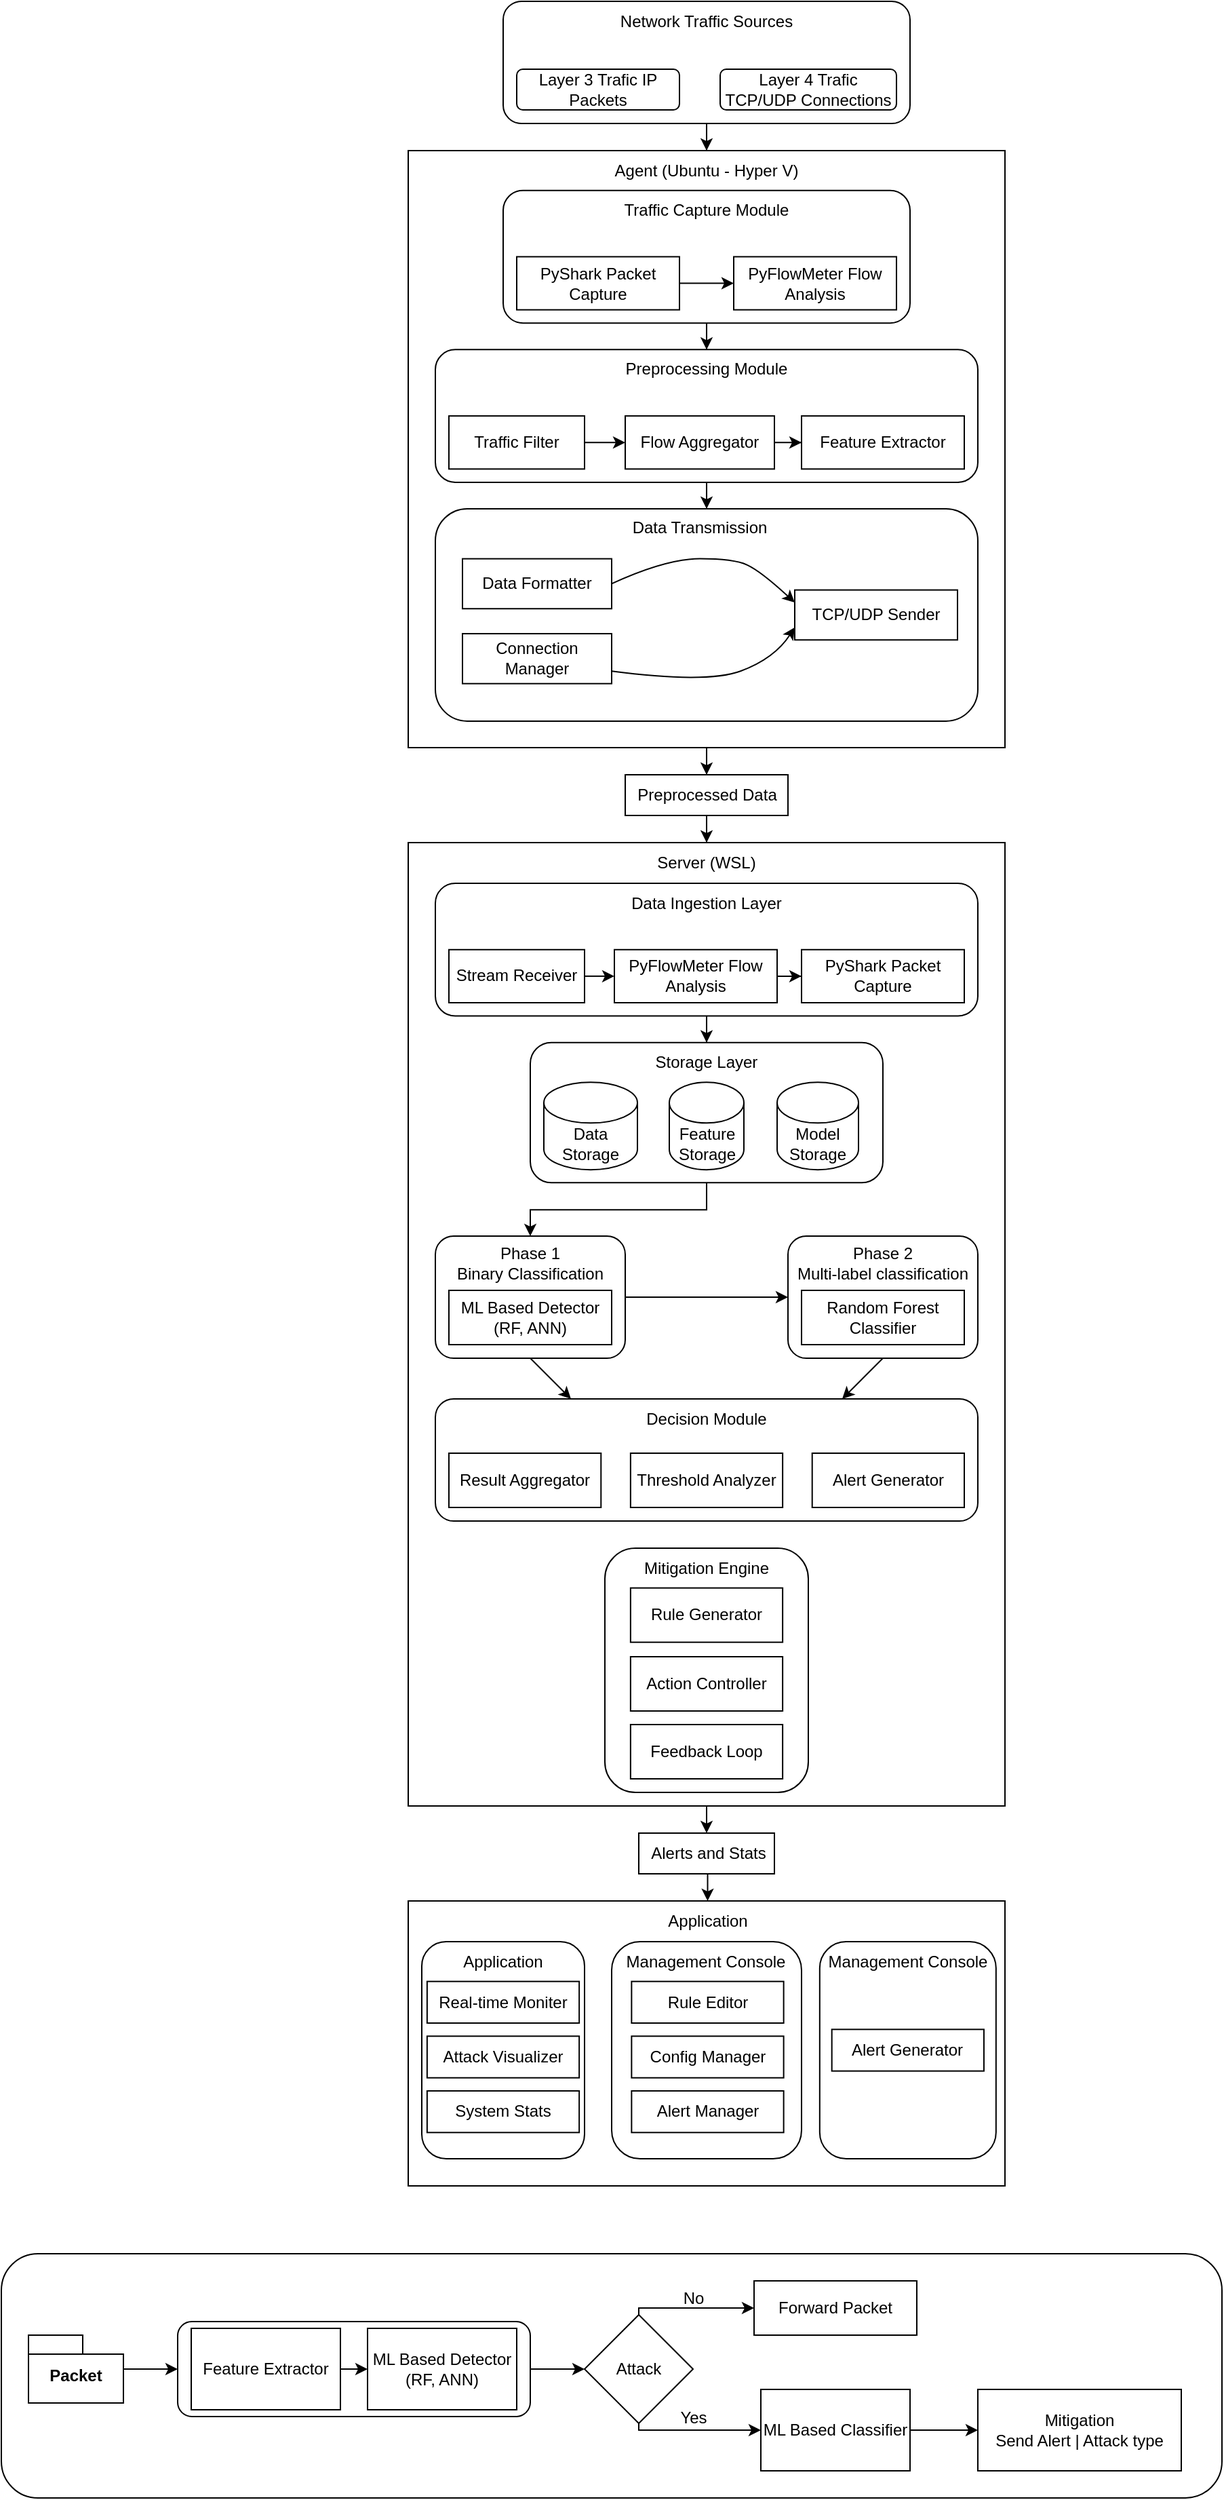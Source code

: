 <mxfile version="26.0.5">
  <diagram name="Page-1" id="UEF_HRW6o0hjfxFKfZXa">
    <mxGraphModel dx="3514" dy="1636" grid="1" gridSize="10" guides="1" tooltips="1" connect="1" arrows="1" fold="1" page="1" pageScale="1" pageWidth="850" pageHeight="1100" math="0" shadow="0">
      <root>
        <mxCell id="0" />
        <mxCell id="1" parent="0" />
        <mxCell id="zoOckavbjNfxGauyGle3-395" value="" style="rounded=0;whiteSpace=wrap;html=1;" vertex="1" parent="1">
          <mxGeometry x="830" y="1620" width="100" height="30" as="geometry" />
        </mxCell>
        <mxCell id="zoOckavbjNfxGauyGle3-356" value="" style="rounded=0;whiteSpace=wrap;html=1;" vertex="1" parent="1">
          <mxGeometry x="820" y="840" width="120" height="30" as="geometry" />
        </mxCell>
        <mxCell id="zoOckavbjNfxGauyGle3-307" style="edgeStyle=orthogonalEdgeStyle;rounded=0;orthogonalLoop=1;jettySize=auto;html=1;" edge="1" parent="1" source="zoOckavbjNfxGauyGle3-134" target="zoOckavbjNfxGauyGle3-277">
          <mxGeometry relative="1" as="geometry" />
        </mxCell>
        <mxCell id="zoOckavbjNfxGauyGle3-134" value="" style="rounded=1;whiteSpace=wrap;html=1;" vertex="1" parent="1">
          <mxGeometry x="730" y="270" width="300" height="90" as="geometry" />
        </mxCell>
        <mxCell id="zoOckavbjNfxGauyGle3-184" value="Layer 3 Trafic IP Packets" style="rounded=1;whiteSpace=wrap;html=1;" vertex="1" parent="1">
          <mxGeometry x="740" y="320" width="120" height="30" as="geometry" />
        </mxCell>
        <mxCell id="zoOckavbjNfxGauyGle3-185" value="Layer 4 Trafic TCP/UDP Connections" style="rounded=1;whiteSpace=wrap;html=1;" vertex="1" parent="1">
          <mxGeometry x="890" y="320" width="130" height="30" as="geometry" />
        </mxCell>
        <mxCell id="zoOckavbjNfxGauyGle3-239" value="Network Traffic Sources" style="text;html=1;align=center;verticalAlign=middle;whiteSpace=wrap;rounded=0;" vertex="1" parent="1">
          <mxGeometry x="810" y="270" width="140" height="30" as="geometry" />
        </mxCell>
        <mxCell id="zoOckavbjNfxGauyGle3-396" style="edgeStyle=orthogonalEdgeStyle;rounded=0;orthogonalLoop=1;jettySize=auto;html=1;entryX=0.5;entryY=0;entryDx=0;entryDy=0;" edge="1" parent="1" source="zoOckavbjNfxGauyGle3-317" target="zoOckavbjNfxGauyGle3-392">
          <mxGeometry relative="1" as="geometry" />
        </mxCell>
        <mxCell id="zoOckavbjNfxGauyGle3-317" value="" style="rounded=0;whiteSpace=wrap;html=1;" vertex="1" parent="1">
          <mxGeometry x="660" y="890" width="440" height="710" as="geometry" />
        </mxCell>
        <mxCell id="zoOckavbjNfxGauyGle3-318" value="" style="edgeStyle=orthogonalEdgeStyle;rounded=0;orthogonalLoop=1;jettySize=auto;html=1;" edge="1" parent="1" source="zoOckavbjNfxGauyGle3-319" target="zoOckavbjNfxGauyGle3-330">
          <mxGeometry relative="1" as="geometry" />
        </mxCell>
        <mxCell id="zoOckavbjNfxGauyGle3-319" value="" style="rounded=1;whiteSpace=wrap;html=1;" vertex="1" parent="1">
          <mxGeometry x="680" y="920" width="400" height="97.78" as="geometry" />
        </mxCell>
        <mxCell id="zoOckavbjNfxGauyGle3-320" style="edgeStyle=orthogonalEdgeStyle;rounded=0;orthogonalLoop=1;jettySize=auto;html=1;exitX=1;exitY=0.5;exitDx=0;exitDy=0;entryX=0;entryY=0.5;entryDx=0;entryDy=0;" edge="1" parent="1" source="zoOckavbjNfxGauyGle3-321" target="zoOckavbjNfxGauyGle3-322">
          <mxGeometry relative="1" as="geometry" />
        </mxCell>
        <mxCell id="zoOckavbjNfxGauyGle3-321" value="Stream Receiver" style="rounded=0;whiteSpace=wrap;html=1;" vertex="1" parent="1">
          <mxGeometry x="690" y="968.89" width="100" height="39.11" as="geometry" />
        </mxCell>
        <mxCell id="zoOckavbjNfxGauyGle3-340" value="" style="edgeStyle=orthogonalEdgeStyle;rounded=0;orthogonalLoop=1;jettySize=auto;html=1;" edge="1" parent="1" source="zoOckavbjNfxGauyGle3-322" target="zoOckavbjNfxGauyGle3-339">
          <mxGeometry relative="1" as="geometry" />
        </mxCell>
        <mxCell id="zoOckavbjNfxGauyGle3-322" value="PyFlowMeter Flow Analysis" style="rounded=0;whiteSpace=wrap;html=1;" vertex="1" parent="1">
          <mxGeometry x="812" y="968.892" width="120" height="39.111" as="geometry" />
        </mxCell>
        <mxCell id="zoOckavbjNfxGauyGle3-323" value="Data Ingestion Layer" style="text;html=1;align=center;verticalAlign=middle;whiteSpace=wrap;rounded=0;" vertex="1" parent="1">
          <mxGeometry x="810" y="920.003" width="140" height="29.333" as="geometry" />
        </mxCell>
        <mxCell id="zoOckavbjNfxGauyGle3-359" style="edgeStyle=orthogonalEdgeStyle;rounded=0;orthogonalLoop=1;jettySize=auto;html=1;entryX=0.5;entryY=0;entryDx=0;entryDy=0;" edge="1" parent="1" source="zoOckavbjNfxGauyGle3-325" target="zoOckavbjNfxGauyGle3-357">
          <mxGeometry relative="1" as="geometry" />
        </mxCell>
        <mxCell id="zoOckavbjNfxGauyGle3-325" value="" style="rounded=1;whiteSpace=wrap;html=1;" vertex="1" parent="1">
          <mxGeometry x="750" y="1037.34" width="260" height="103.33" as="geometry" />
        </mxCell>
        <mxCell id="zoOckavbjNfxGauyGle3-330" value="Storage Layer" style="text;html=1;align=center;verticalAlign=middle;whiteSpace=wrap;rounded=0;" vertex="1" parent="1">
          <mxGeometry x="810" y="1037.337" width="140" height="29.333" as="geometry" />
        </mxCell>
        <mxCell id="zoOckavbjNfxGauyGle3-338" value="Server (WSL)" style="text;html=1;align=center;verticalAlign=middle;whiteSpace=wrap;rounded=0;" vertex="1" parent="1">
          <mxGeometry x="810" y="890" width="140" height="29.333" as="geometry" />
        </mxCell>
        <mxCell id="zoOckavbjNfxGauyGle3-339" value="PyShark Packet Capture" style="rounded=0;whiteSpace=wrap;html=1;" vertex="1" parent="1">
          <mxGeometry x="950" y="968.892" width="120" height="39.111" as="geometry" />
        </mxCell>
        <mxCell id="zoOckavbjNfxGauyGle3-341" value="Data Storage" style="shape=cylinder3;whiteSpace=wrap;html=1;boundedLbl=1;backgroundOutline=1;size=15;" vertex="1" parent="1">
          <mxGeometry x="760" y="1066.67" width="69" height="64.44" as="geometry" />
        </mxCell>
        <mxCell id="zoOckavbjNfxGauyGle3-342" value="Feature Storage" style="shape=cylinder3;whiteSpace=wrap;html=1;boundedLbl=1;backgroundOutline=1;size=15;" vertex="1" parent="1">
          <mxGeometry x="852.5" y="1066.67" width="55" height="64.44" as="geometry" />
        </mxCell>
        <mxCell id="zoOckavbjNfxGauyGle3-343" value="Model Storage" style="shape=cylinder3;whiteSpace=wrap;html=1;boundedLbl=1;backgroundOutline=1;size=15;" vertex="1" parent="1">
          <mxGeometry x="932" y="1066.67" width="60" height="64.44" as="geometry" />
        </mxCell>
        <mxCell id="zoOckavbjNfxGauyGle3-354" style="edgeStyle=orthogonalEdgeStyle;rounded=0;orthogonalLoop=1;jettySize=auto;html=1;" edge="1" parent="1" source="zoOckavbjNfxGauyGle3-277" target="zoOckavbjNfxGauyGle3-352">
          <mxGeometry relative="1" as="geometry" />
        </mxCell>
        <mxCell id="zoOckavbjNfxGauyGle3-277" value="" style="rounded=0;whiteSpace=wrap;html=1;" vertex="1" parent="1">
          <mxGeometry x="660" y="380" width="440" height="440" as="geometry" />
        </mxCell>
        <mxCell id="zoOckavbjNfxGauyGle3-293" value="" style="edgeStyle=orthogonalEdgeStyle;rounded=0;orthogonalLoop=1;jettySize=auto;html=1;" edge="1" parent="1" source="zoOckavbjNfxGauyGle3-279" target="zoOckavbjNfxGauyGle3-289">
          <mxGeometry relative="1" as="geometry" />
        </mxCell>
        <mxCell id="zoOckavbjNfxGauyGle3-279" value="" style="rounded=1;whiteSpace=wrap;html=1;" vertex="1" parent="1">
          <mxGeometry x="730" y="409.333" width="300" height="97.778" as="geometry" />
        </mxCell>
        <mxCell id="zoOckavbjNfxGauyGle3-280" style="edgeStyle=orthogonalEdgeStyle;rounded=0;orthogonalLoop=1;jettySize=auto;html=1;exitX=1;exitY=0.5;exitDx=0;exitDy=0;entryX=0;entryY=0.5;entryDx=0;entryDy=0;" edge="1" parent="1" source="zoOckavbjNfxGauyGle3-281" target="zoOckavbjNfxGauyGle3-282">
          <mxGeometry relative="1" as="geometry" />
        </mxCell>
        <mxCell id="zoOckavbjNfxGauyGle3-281" value="PyShark Packet Capture" style="rounded=0;whiteSpace=wrap;html=1;" vertex="1" parent="1">
          <mxGeometry x="740" y="458.222" width="120" height="39.111" as="geometry" />
        </mxCell>
        <mxCell id="zoOckavbjNfxGauyGle3-282" value="PyFlowMeter Flow Analysis" style="rounded=0;whiteSpace=wrap;html=1;" vertex="1" parent="1">
          <mxGeometry x="900" y="458.222" width="120" height="39.111" as="geometry" />
        </mxCell>
        <mxCell id="zoOckavbjNfxGauyGle3-283" value="Traffic Capture Module" style="text;html=1;align=center;verticalAlign=middle;whiteSpace=wrap;rounded=0;" vertex="1" parent="1">
          <mxGeometry x="810" y="409.333" width="140" height="29.333" as="geometry" />
        </mxCell>
        <mxCell id="zoOckavbjNfxGauyGle3-303" style="edgeStyle=orthogonalEdgeStyle;rounded=0;orthogonalLoop=1;jettySize=auto;html=1;" edge="1" parent="1" source="zoOckavbjNfxGauyGle3-286" target="zoOckavbjNfxGauyGle3-295">
          <mxGeometry relative="1" as="geometry" />
        </mxCell>
        <mxCell id="zoOckavbjNfxGauyGle3-286" value="" style="rounded=1;whiteSpace=wrap;html=1;" vertex="1" parent="1">
          <mxGeometry x="680" y="526.667" width="400" height="97.778" as="geometry" />
        </mxCell>
        <mxCell id="zoOckavbjNfxGauyGle3-291" value="" style="edgeStyle=orthogonalEdgeStyle;rounded=0;orthogonalLoop=1;jettySize=auto;html=1;" edge="1" parent="1" source="zoOckavbjNfxGauyGle3-287" target="zoOckavbjNfxGauyGle3-288">
          <mxGeometry relative="1" as="geometry" />
        </mxCell>
        <mxCell id="zoOckavbjNfxGauyGle3-287" value="Traffic Filter" style="rounded=0;whiteSpace=wrap;html=1;" vertex="1" parent="1">
          <mxGeometry x="690" y="575.556" width="100" height="39.111" as="geometry" />
        </mxCell>
        <mxCell id="zoOckavbjNfxGauyGle3-292" value="" style="edgeStyle=orthogonalEdgeStyle;rounded=0;orthogonalLoop=1;jettySize=auto;html=1;" edge="1" parent="1" source="zoOckavbjNfxGauyGle3-288" target="zoOckavbjNfxGauyGle3-290">
          <mxGeometry relative="1" as="geometry" />
        </mxCell>
        <mxCell id="zoOckavbjNfxGauyGle3-288" value="Flow Aggregator" style="rounded=0;whiteSpace=wrap;html=1;" vertex="1" parent="1">
          <mxGeometry x="820" y="575.556" width="110" height="39.111" as="geometry" />
        </mxCell>
        <mxCell id="zoOckavbjNfxGauyGle3-289" value="Preprocessing Module" style="text;html=1;align=center;verticalAlign=middle;whiteSpace=wrap;rounded=0;" vertex="1" parent="1">
          <mxGeometry x="810" y="526.667" width="140" height="29.333" as="geometry" />
        </mxCell>
        <mxCell id="zoOckavbjNfxGauyGle3-290" value="Feature Extractor" style="rounded=0;whiteSpace=wrap;html=1;" vertex="1" parent="1">
          <mxGeometry x="950" y="575.556" width="120" height="39.111" as="geometry" />
        </mxCell>
        <mxCell id="zoOckavbjNfxGauyGle3-315" value="Agent (Ubuntu - Hyper V)" style="text;html=1;align=center;verticalAlign=middle;whiteSpace=wrap;rounded=0;" vertex="1" parent="1">
          <mxGeometry x="810" y="380" width="140" height="29.333" as="geometry" />
        </mxCell>
        <mxCell id="zoOckavbjNfxGauyGle3-295" value="" style="rounded=1;whiteSpace=wrap;html=1;" vertex="1" parent="1">
          <mxGeometry x="680" y="644" width="400" height="156.444" as="geometry" />
        </mxCell>
        <mxCell id="zoOckavbjNfxGauyGle3-296" value="Data Formatter" style="rounded=0;whiteSpace=wrap;html=1;" vertex="1" parent="1">
          <mxGeometry x="700" y="680.81" width="110" height="36.81" as="geometry" />
        </mxCell>
        <mxCell id="zoOckavbjNfxGauyGle3-297" value="Connection Manager" style="rounded=0;whiteSpace=wrap;html=1;" vertex="1" parent="1">
          <mxGeometry x="700" y="736.026" width="110" height="36.81" as="geometry" />
        </mxCell>
        <mxCell id="zoOckavbjNfxGauyGle3-298" value="Data Transmission" style="text;html=1;align=center;verticalAlign=middle;whiteSpace=wrap;rounded=0;" vertex="1" parent="1">
          <mxGeometry x="805" y="644" width="140" height="27.608" as="geometry" />
        </mxCell>
        <mxCell id="zoOckavbjNfxGauyGle3-299" value="TCP/UDP Sender" style="rounded=0;whiteSpace=wrap;html=1;" vertex="1" parent="1">
          <mxGeometry x="945" y="703.817" width="120" height="36.81" as="geometry" />
        </mxCell>
        <mxCell id="zoOckavbjNfxGauyGle3-300" value="" style="curved=1;endArrow=classic;html=1;rounded=0;exitX=1;exitY=0.5;exitDx=0;exitDy=0;entryX=0;entryY=0.25;entryDx=0;entryDy=0;" edge="1" parent="1" source="zoOckavbjNfxGauyGle3-296" target="zoOckavbjNfxGauyGle3-299">
          <mxGeometry width="50" height="50" relative="1" as="geometry">
            <mxPoint x="850" y="680.81" as="sourcePoint" />
            <mxPoint x="900" y="634.797" as="targetPoint" />
            <Array as="points">
              <mxPoint x="850" y="680.81" />
              <mxPoint x="900" y="680.81" />
              <mxPoint x="920" y="690.013" />
            </Array>
          </mxGeometry>
        </mxCell>
        <mxCell id="zoOckavbjNfxGauyGle3-301" value="" style="curved=1;endArrow=classic;html=1;rounded=0;exitX=1;exitY=0.75;exitDx=0;exitDy=0;entryX=0;entryY=0.75;entryDx=0;entryDy=0;" edge="1" parent="1" source="zoOckavbjNfxGauyGle3-297" target="zoOckavbjNfxGauyGle3-299">
          <mxGeometry width="50" height="50" relative="1" as="geometry">
            <mxPoint x="835" y="759.033" as="sourcePoint" />
            <mxPoint x="945" y="772.837" as="targetPoint" />
            <Array as="points">
              <mxPoint x="880" y="772.837" />
              <mxPoint x="930" y="754.431" />
            </Array>
          </mxGeometry>
        </mxCell>
        <mxCell id="zoOckavbjNfxGauyGle3-355" value="" style="edgeStyle=orthogonalEdgeStyle;rounded=0;orthogonalLoop=1;jettySize=auto;html=1;" edge="1" parent="1" source="zoOckavbjNfxGauyGle3-352" target="zoOckavbjNfxGauyGle3-338">
          <mxGeometry relative="1" as="geometry" />
        </mxCell>
        <mxCell id="zoOckavbjNfxGauyGle3-352" value="Preprocessed Data" style="text;html=1;align=center;verticalAlign=middle;resizable=0;points=[];autosize=1;strokeColor=none;fillColor=none;" vertex="1" parent="1">
          <mxGeometry x="815" y="840" width="130" height="30" as="geometry" />
        </mxCell>
        <mxCell id="zoOckavbjNfxGauyGle3-369" style="edgeStyle=orthogonalEdgeStyle;rounded=0;orthogonalLoop=1;jettySize=auto;html=1;entryX=0;entryY=0.5;entryDx=0;entryDy=0;" edge="1" parent="1" source="zoOckavbjNfxGauyGle3-357" target="zoOckavbjNfxGauyGle3-365">
          <mxGeometry relative="1" as="geometry" />
        </mxCell>
        <mxCell id="zoOckavbjNfxGauyGle3-357" value="" style="rounded=1;whiteSpace=wrap;html=1;" vertex="1" parent="1">
          <mxGeometry x="680" y="1180" width="140" height="90" as="geometry" />
        </mxCell>
        <mxCell id="zoOckavbjNfxGauyGle3-360" value="ML Based Detector&lt;div&gt;(RF, ANN)&lt;/div&gt;" style="rounded=0;whiteSpace=wrap;html=1;" vertex="1" parent="1">
          <mxGeometry x="690" y="1220" width="120" height="40" as="geometry" />
        </mxCell>
        <mxCell id="zoOckavbjNfxGauyGle3-362" value="Phase 1&lt;br&gt;Binary Classification" style="text;html=1;align=center;verticalAlign=middle;whiteSpace=wrap;rounded=0;" vertex="1" parent="1">
          <mxGeometry x="680" y="1185.667" width="140" height="29.333" as="geometry" />
        </mxCell>
        <mxCell id="zoOckavbjNfxGauyGle3-372" value="" style="group" vertex="1" connectable="0" parent="1">
          <mxGeometry x="940" y="1180" width="140" height="90" as="geometry" />
        </mxCell>
        <mxCell id="zoOckavbjNfxGauyGle3-365" value="" style="rounded=1;whiteSpace=wrap;html=1;" vertex="1" parent="zoOckavbjNfxGauyGle3-372">
          <mxGeometry width="140" height="90" as="geometry" />
        </mxCell>
        <mxCell id="zoOckavbjNfxGauyGle3-366" value="Random Forest Classifier" style="rounded=0;whiteSpace=wrap;html=1;" vertex="1" parent="zoOckavbjNfxGauyGle3-372">
          <mxGeometry x="10" y="40" width="120" height="40" as="geometry" />
        </mxCell>
        <mxCell id="zoOckavbjNfxGauyGle3-367" value="Phase 2&lt;div&gt;Multi-label classification&lt;/div&gt;" style="text;html=1;align=center;verticalAlign=middle;whiteSpace=wrap;rounded=0;" vertex="1" parent="zoOckavbjNfxGauyGle3-372">
          <mxGeometry y="5.667" width="140" height="29.333" as="geometry" />
        </mxCell>
        <mxCell id="zoOckavbjNfxGauyGle3-374" value="" style="rounded=1;whiteSpace=wrap;html=1;" vertex="1" parent="1">
          <mxGeometry x="680" y="1300" width="400" height="90" as="geometry" />
        </mxCell>
        <mxCell id="zoOckavbjNfxGauyGle3-375" value="Result Aggregator" style="rounded=0;whiteSpace=wrap;html=1;" vertex="1" parent="1">
          <mxGeometry x="690" y="1340" width="112.14" height="40" as="geometry" />
        </mxCell>
        <mxCell id="zoOckavbjNfxGauyGle3-376" value="Decision Module" style="text;html=1;align=center;verticalAlign=middle;whiteSpace=wrap;rounded=0;" vertex="1" parent="1">
          <mxGeometry x="825" y="1300" width="110" height="29.33" as="geometry" />
        </mxCell>
        <mxCell id="zoOckavbjNfxGauyGle3-377" value="Threshold Analyzer" style="rounded=0;whiteSpace=wrap;html=1;" vertex="1" parent="1">
          <mxGeometry x="823.93" y="1340" width="112.14" height="40" as="geometry" />
        </mxCell>
        <mxCell id="zoOckavbjNfxGauyGle3-378" value="Alert Generator" style="rounded=0;whiteSpace=wrap;html=1;" vertex="1" parent="1">
          <mxGeometry x="957.86" y="1340" width="112.14" height="40" as="geometry" />
        </mxCell>
        <mxCell id="zoOckavbjNfxGauyGle3-380" value="" style="endArrow=classic;html=1;rounded=0;exitX=0.5;exitY=1;exitDx=0;exitDy=0;entryX=0.25;entryY=0;entryDx=0;entryDy=0;" edge="1" parent="1" source="zoOckavbjNfxGauyGle3-357" target="zoOckavbjNfxGauyGle3-374">
          <mxGeometry width="50" height="50" relative="1" as="geometry">
            <mxPoint x="900" y="1230" as="sourcePoint" />
            <mxPoint x="950" y="1180" as="targetPoint" />
          </mxGeometry>
        </mxCell>
        <mxCell id="zoOckavbjNfxGauyGle3-381" value="" style="endArrow=classic;html=1;rounded=0;exitX=0.5;exitY=1;exitDx=0;exitDy=0;entryX=0.75;entryY=0;entryDx=0;entryDy=0;" edge="1" parent="1" source="zoOckavbjNfxGauyGle3-365" target="zoOckavbjNfxGauyGle3-374">
          <mxGeometry width="50" height="50" relative="1" as="geometry">
            <mxPoint x="900" y="1230" as="sourcePoint" />
            <mxPoint x="950" y="1180" as="targetPoint" />
          </mxGeometry>
        </mxCell>
        <mxCell id="zoOckavbjNfxGauyGle3-382" value="" style="rounded=1;whiteSpace=wrap;html=1;" vertex="1" parent="1">
          <mxGeometry x="805" y="1410" width="150" height="180" as="geometry" />
        </mxCell>
        <mxCell id="zoOckavbjNfxGauyGle3-384" value="Mitigation Engine" style="text;html=1;align=center;verticalAlign=middle;whiteSpace=wrap;rounded=0;" vertex="1" parent="1">
          <mxGeometry x="825" y="1410" width="110" height="29.33" as="geometry" />
        </mxCell>
        <mxCell id="zoOckavbjNfxGauyGle3-385" value="Rule Generator" style="rounded=0;whiteSpace=wrap;html=1;" vertex="1" parent="1">
          <mxGeometry x="823.93" y="1439.33" width="112.14" height="40" as="geometry" />
        </mxCell>
        <mxCell id="zoOckavbjNfxGauyGle3-386" value="Action Controller" style="rounded=0;whiteSpace=wrap;html=1;" vertex="1" parent="1">
          <mxGeometry x="823.93" y="1490" width="112.14" height="40" as="geometry" />
        </mxCell>
        <mxCell id="zoOckavbjNfxGauyGle3-387" value="Feedback Loop" style="rounded=0;whiteSpace=wrap;html=1;" vertex="1" parent="1">
          <mxGeometry x="823.93" y="1540" width="112.14" height="40" as="geometry" />
        </mxCell>
        <mxCell id="zoOckavbjNfxGauyGle3-389" value="" style="rounded=0;whiteSpace=wrap;html=1;" vertex="1" parent="1">
          <mxGeometry x="660" y="1670" width="440" height="210" as="geometry" />
        </mxCell>
        <mxCell id="zoOckavbjNfxGauyGle3-390" value="Application" style="text;html=1;align=center;verticalAlign=middle;whiteSpace=wrap;rounded=0;" vertex="1" parent="1">
          <mxGeometry x="810.75" y="1670" width="140" height="29.333" as="geometry" />
        </mxCell>
        <mxCell id="zoOckavbjNfxGauyGle3-398" style="edgeStyle=orthogonalEdgeStyle;rounded=0;orthogonalLoop=1;jettySize=auto;html=1;entryX=0.5;entryY=0;entryDx=0;entryDy=0;" edge="1" parent="1" source="zoOckavbjNfxGauyGle3-392" target="zoOckavbjNfxGauyGle3-389">
          <mxGeometry relative="1" as="geometry" />
        </mxCell>
        <mxCell id="zoOckavbjNfxGauyGle3-392" value="Alerts and Stats" style="text;html=1;align=center;verticalAlign=middle;whiteSpace=wrap;rounded=0;" vertex="1" parent="1">
          <mxGeometry x="829.5" y="1620" width="102.5" height="30" as="geometry" />
        </mxCell>
        <mxCell id="zoOckavbjNfxGauyGle3-399" value="" style="rounded=1;whiteSpace=wrap;html=1;" vertex="1" parent="1">
          <mxGeometry x="670" y="1700" width="120" height="160" as="geometry" />
        </mxCell>
        <mxCell id="zoOckavbjNfxGauyGle3-400" value="" style="rounded=1;whiteSpace=wrap;html=1;" vertex="1" parent="1">
          <mxGeometry x="810" y="1700" width="140" height="160" as="geometry" />
        </mxCell>
        <mxCell id="zoOckavbjNfxGauyGle3-401" value="" style="rounded=1;whiteSpace=wrap;html=1;" vertex="1" parent="1">
          <mxGeometry x="963.41" y="1700" width="130" height="160" as="geometry" />
        </mxCell>
        <mxCell id="zoOckavbjNfxGauyGle3-402" value="Application" style="text;html=1;align=center;verticalAlign=middle;whiteSpace=wrap;rounded=0;" vertex="1" parent="1">
          <mxGeometry x="686.07" y="1700" width="87.86" height="29.33" as="geometry" />
        </mxCell>
        <mxCell id="zoOckavbjNfxGauyGle3-403" value="Real-time Moniter&lt;span style=&quot;color: rgba(0, 0, 0, 0); font-family: monospace; font-size: 0px; text-align: start; text-wrap-mode: nowrap;&quot;&gt;%3CmxGraphModel%3E%3Croot%3E%3CmxCell%20id%3D%220%22%2F%3E%3CmxCell%20id%3D%221%22%20parent%3D%220%22%2F%3E%3CmxCell%20id%3D%222%22%20value%3D%22Action%20Controller%22%20style%3D%22rounded%3D0%3BwhiteSpace%3Dwrap%3Bhtml%3D1%3B%22%20vertex%3D%221%22%20parent%3D%221%22%3E%3CmxGeometry%20x%3D%22823.93%22%20y%3D%221490%22%20width%3D%22112.14%22%20height%3D%2240%22%20as%3D%22geometry%22%2F%3E%3C%2FmxCell%3E%3C%2Froot%3E%3C%2FmxGraphModel%3E&lt;/span&gt;" style="rounded=0;whiteSpace=wrap;html=1;" vertex="1" parent="1">
          <mxGeometry x="673.93" y="1729.33" width="112.14" height="30.67" as="geometry" />
        </mxCell>
        <mxCell id="zoOckavbjNfxGauyGle3-404" value="" style="group" vertex="1" connectable="0" parent="1">
          <mxGeometry x="360" y="1930" width="900" height="180" as="geometry" />
        </mxCell>
        <mxCell id="zoOckavbjNfxGauyGle3-188" value="" style="rounded=1;whiteSpace=wrap;html=1;container=0;" vertex="1" parent="zoOckavbjNfxGauyGle3-404">
          <mxGeometry width="900" height="180" as="geometry" />
        </mxCell>
        <mxCell id="zoOckavbjNfxGauyGle3-189" value="" style="edgeStyle=orthogonalEdgeStyle;rounded=0;orthogonalLoop=1;jettySize=auto;html=1;" edge="1" parent="zoOckavbjNfxGauyGle3-404" source="zoOckavbjNfxGauyGle3-190" target="zoOckavbjNfxGauyGle3-192">
          <mxGeometry relative="1" as="geometry" />
        </mxCell>
        <mxCell id="zoOckavbjNfxGauyGle3-190" value="Packet" style="shape=folder;fontStyle=1;spacingTop=10;tabWidth=40;tabHeight=14;tabPosition=left;html=1;whiteSpace=wrap;container=0;" vertex="1" parent="zoOckavbjNfxGauyGle3-404">
          <mxGeometry x="20" y="60" width="70" height="50" as="geometry" />
        </mxCell>
        <mxCell id="zoOckavbjNfxGauyGle3-191" value="" style="edgeStyle=orthogonalEdgeStyle;rounded=0;orthogonalLoop=1;jettySize=auto;html=1;" edge="1" parent="zoOckavbjNfxGauyGle3-404" source="zoOckavbjNfxGauyGle3-192" target="zoOckavbjNfxGauyGle3-196">
          <mxGeometry relative="1" as="geometry" />
        </mxCell>
        <mxCell id="zoOckavbjNfxGauyGle3-192" value="" style="rounded=1;whiteSpace=wrap;html=1;container=0;" vertex="1" parent="zoOckavbjNfxGauyGle3-404">
          <mxGeometry x="130" y="50" width="260" height="70" as="geometry" />
        </mxCell>
        <mxCell id="zoOckavbjNfxGauyGle3-193" value="Feature Extractor" style="rounded=0;whiteSpace=wrap;html=1;container=0;" vertex="1" parent="zoOckavbjNfxGauyGle3-404">
          <mxGeometry x="140" y="55" width="110" height="60" as="geometry" />
        </mxCell>
        <mxCell id="zoOckavbjNfxGauyGle3-194" value="ML Based Detector&lt;div&gt;(RF, ANN)&lt;/div&gt;" style="rounded=0;whiteSpace=wrap;html=1;container=0;" vertex="1" parent="zoOckavbjNfxGauyGle3-404">
          <mxGeometry x="270" y="55" width="110" height="60" as="geometry" />
        </mxCell>
        <mxCell id="zoOckavbjNfxGauyGle3-195" style="edgeStyle=orthogonalEdgeStyle;rounded=0;orthogonalLoop=1;jettySize=auto;html=1;entryX=0;entryY=0.5;entryDx=0;entryDy=0;" edge="1" parent="zoOckavbjNfxGauyGle3-404" source="zoOckavbjNfxGauyGle3-196" target="zoOckavbjNfxGauyGle3-197">
          <mxGeometry relative="1" as="geometry">
            <Array as="points">
              <mxPoint x="470" y="40" />
            </Array>
          </mxGeometry>
        </mxCell>
        <mxCell id="zoOckavbjNfxGauyGle3-260" style="edgeStyle=orthogonalEdgeStyle;rounded=0;orthogonalLoop=1;jettySize=auto;html=1;entryX=0;entryY=0.5;entryDx=0;entryDy=0;" edge="1" parent="zoOckavbjNfxGauyGle3-404" source="zoOckavbjNfxGauyGle3-196" target="zoOckavbjNfxGauyGle3-200">
          <mxGeometry relative="1" as="geometry">
            <Array as="points">
              <mxPoint x="470" y="130" />
            </Array>
          </mxGeometry>
        </mxCell>
        <mxCell id="zoOckavbjNfxGauyGle3-196" value="Attack" style="rhombus;whiteSpace=wrap;html=1;container=0;" vertex="1" parent="zoOckavbjNfxGauyGle3-404">
          <mxGeometry x="430" y="45" width="80" height="80" as="geometry" />
        </mxCell>
        <mxCell id="zoOckavbjNfxGauyGle3-197" value="Forward Packet" style="rounded=0;whiteSpace=wrap;html=1;container=0;" vertex="1" parent="zoOckavbjNfxGauyGle3-404">
          <mxGeometry x="555" y="20" width="120" height="40" as="geometry" />
        </mxCell>
        <mxCell id="zoOckavbjNfxGauyGle3-198" value="No" style="text;html=1;align=center;verticalAlign=middle;resizable=0;points=[];autosize=1;strokeColor=none;fillColor=none;container=0;" vertex="1" parent="zoOckavbjNfxGauyGle3-404">
          <mxGeometry x="490" y="18" width="40" height="30" as="geometry" />
        </mxCell>
        <mxCell id="zoOckavbjNfxGauyGle3-199" value="Yes" style="text;html=1;align=center;verticalAlign=middle;resizable=0;points=[];autosize=1;strokeColor=none;fillColor=none;container=0;" vertex="1" parent="zoOckavbjNfxGauyGle3-404">
          <mxGeometry x="490" y="106" width="40" height="30" as="geometry" />
        </mxCell>
        <mxCell id="zoOckavbjNfxGauyGle3-259" style="edgeStyle=orthogonalEdgeStyle;rounded=0;orthogonalLoop=1;jettySize=auto;html=1;entryX=0;entryY=0.5;entryDx=0;entryDy=0;" edge="1" parent="zoOckavbjNfxGauyGle3-404" source="zoOckavbjNfxGauyGle3-200" target="zoOckavbjNfxGauyGle3-202">
          <mxGeometry relative="1" as="geometry" />
        </mxCell>
        <mxCell id="zoOckavbjNfxGauyGle3-200" value="ML Based Classifier" style="rounded=0;whiteSpace=wrap;html=1;container=0;" vertex="1" parent="zoOckavbjNfxGauyGle3-404">
          <mxGeometry x="560" y="100" width="110" height="60" as="geometry" />
        </mxCell>
        <mxCell id="zoOckavbjNfxGauyGle3-201" value="" style="endArrow=classic;html=1;rounded=0;exitX=1;exitY=0.5;exitDx=0;exitDy=0;entryX=0;entryY=0.5;entryDx=0;entryDy=0;" edge="1" parent="zoOckavbjNfxGauyGle3-404" source="zoOckavbjNfxGauyGle3-193" target="zoOckavbjNfxGauyGle3-194">
          <mxGeometry width="50" height="50" relative="1" as="geometry">
            <mxPoint x="350" y="140" as="sourcePoint" />
            <mxPoint x="400" y="90" as="targetPoint" />
          </mxGeometry>
        </mxCell>
        <mxCell id="zoOckavbjNfxGauyGle3-202" value="Mitigation&lt;div&gt;Send Alert | Attack type&lt;/div&gt;" style="rounded=0;whiteSpace=wrap;html=1;container=0;" vertex="1" parent="zoOckavbjNfxGauyGle3-404">
          <mxGeometry x="720" y="100" width="150" height="60" as="geometry" />
        </mxCell>
        <mxCell id="zoOckavbjNfxGauyGle3-405" value="Attack Visualizer" style="rounded=0;whiteSpace=wrap;html=1;" vertex="1" parent="1">
          <mxGeometry x="673.93" y="1769.67" width="112.14" height="30.67" as="geometry" />
        </mxCell>
        <mxCell id="zoOckavbjNfxGauyGle3-406" value="System Stats" style="rounded=0;whiteSpace=wrap;html=1;" vertex="1" parent="1">
          <mxGeometry x="673.93" y="1810" width="112.14" height="30.67" as="geometry" />
        </mxCell>
        <mxCell id="zoOckavbjNfxGauyGle3-410" value="Rule Editor" style="rounded=0;whiteSpace=wrap;html=1;" vertex="1" parent="1">
          <mxGeometry x="824.68" y="1729.33" width="112.14" height="30.67" as="geometry" />
        </mxCell>
        <mxCell id="zoOckavbjNfxGauyGle3-411" value="Config Manager" style="rounded=0;whiteSpace=wrap;html=1;" vertex="1" parent="1">
          <mxGeometry x="824.68" y="1769.67" width="112.14" height="30.67" as="geometry" />
        </mxCell>
        <mxCell id="zoOckavbjNfxGauyGle3-412" value="Alert Manager" style="rounded=0;whiteSpace=wrap;html=1;" vertex="1" parent="1">
          <mxGeometry x="824.68" y="1810" width="112.14" height="30.67" as="geometry" />
        </mxCell>
        <mxCell id="zoOckavbjNfxGauyGle3-413" value="Management Console" style="text;html=1;align=center;verticalAlign=middle;whiteSpace=wrap;rounded=0;" vertex="1" parent="1">
          <mxGeometry x="818.41" y="1700" width="123.18" height="29.33" as="geometry" />
        </mxCell>
        <mxCell id="zoOckavbjNfxGauyGle3-414" value="Management Console" style="text;html=1;align=center;verticalAlign=middle;whiteSpace=wrap;rounded=0;" vertex="1" parent="1">
          <mxGeometry x="966.82" y="1700" width="123.18" height="29.33" as="geometry" />
        </mxCell>
        <mxCell id="zoOckavbjNfxGauyGle3-415" value="Alert Generator" style="rounded=0;whiteSpace=wrap;html=1;" vertex="1" parent="1">
          <mxGeometry x="972.34" y="1764.67" width="112.14" height="30.67" as="geometry" />
        </mxCell>
      </root>
    </mxGraphModel>
  </diagram>
</mxfile>
